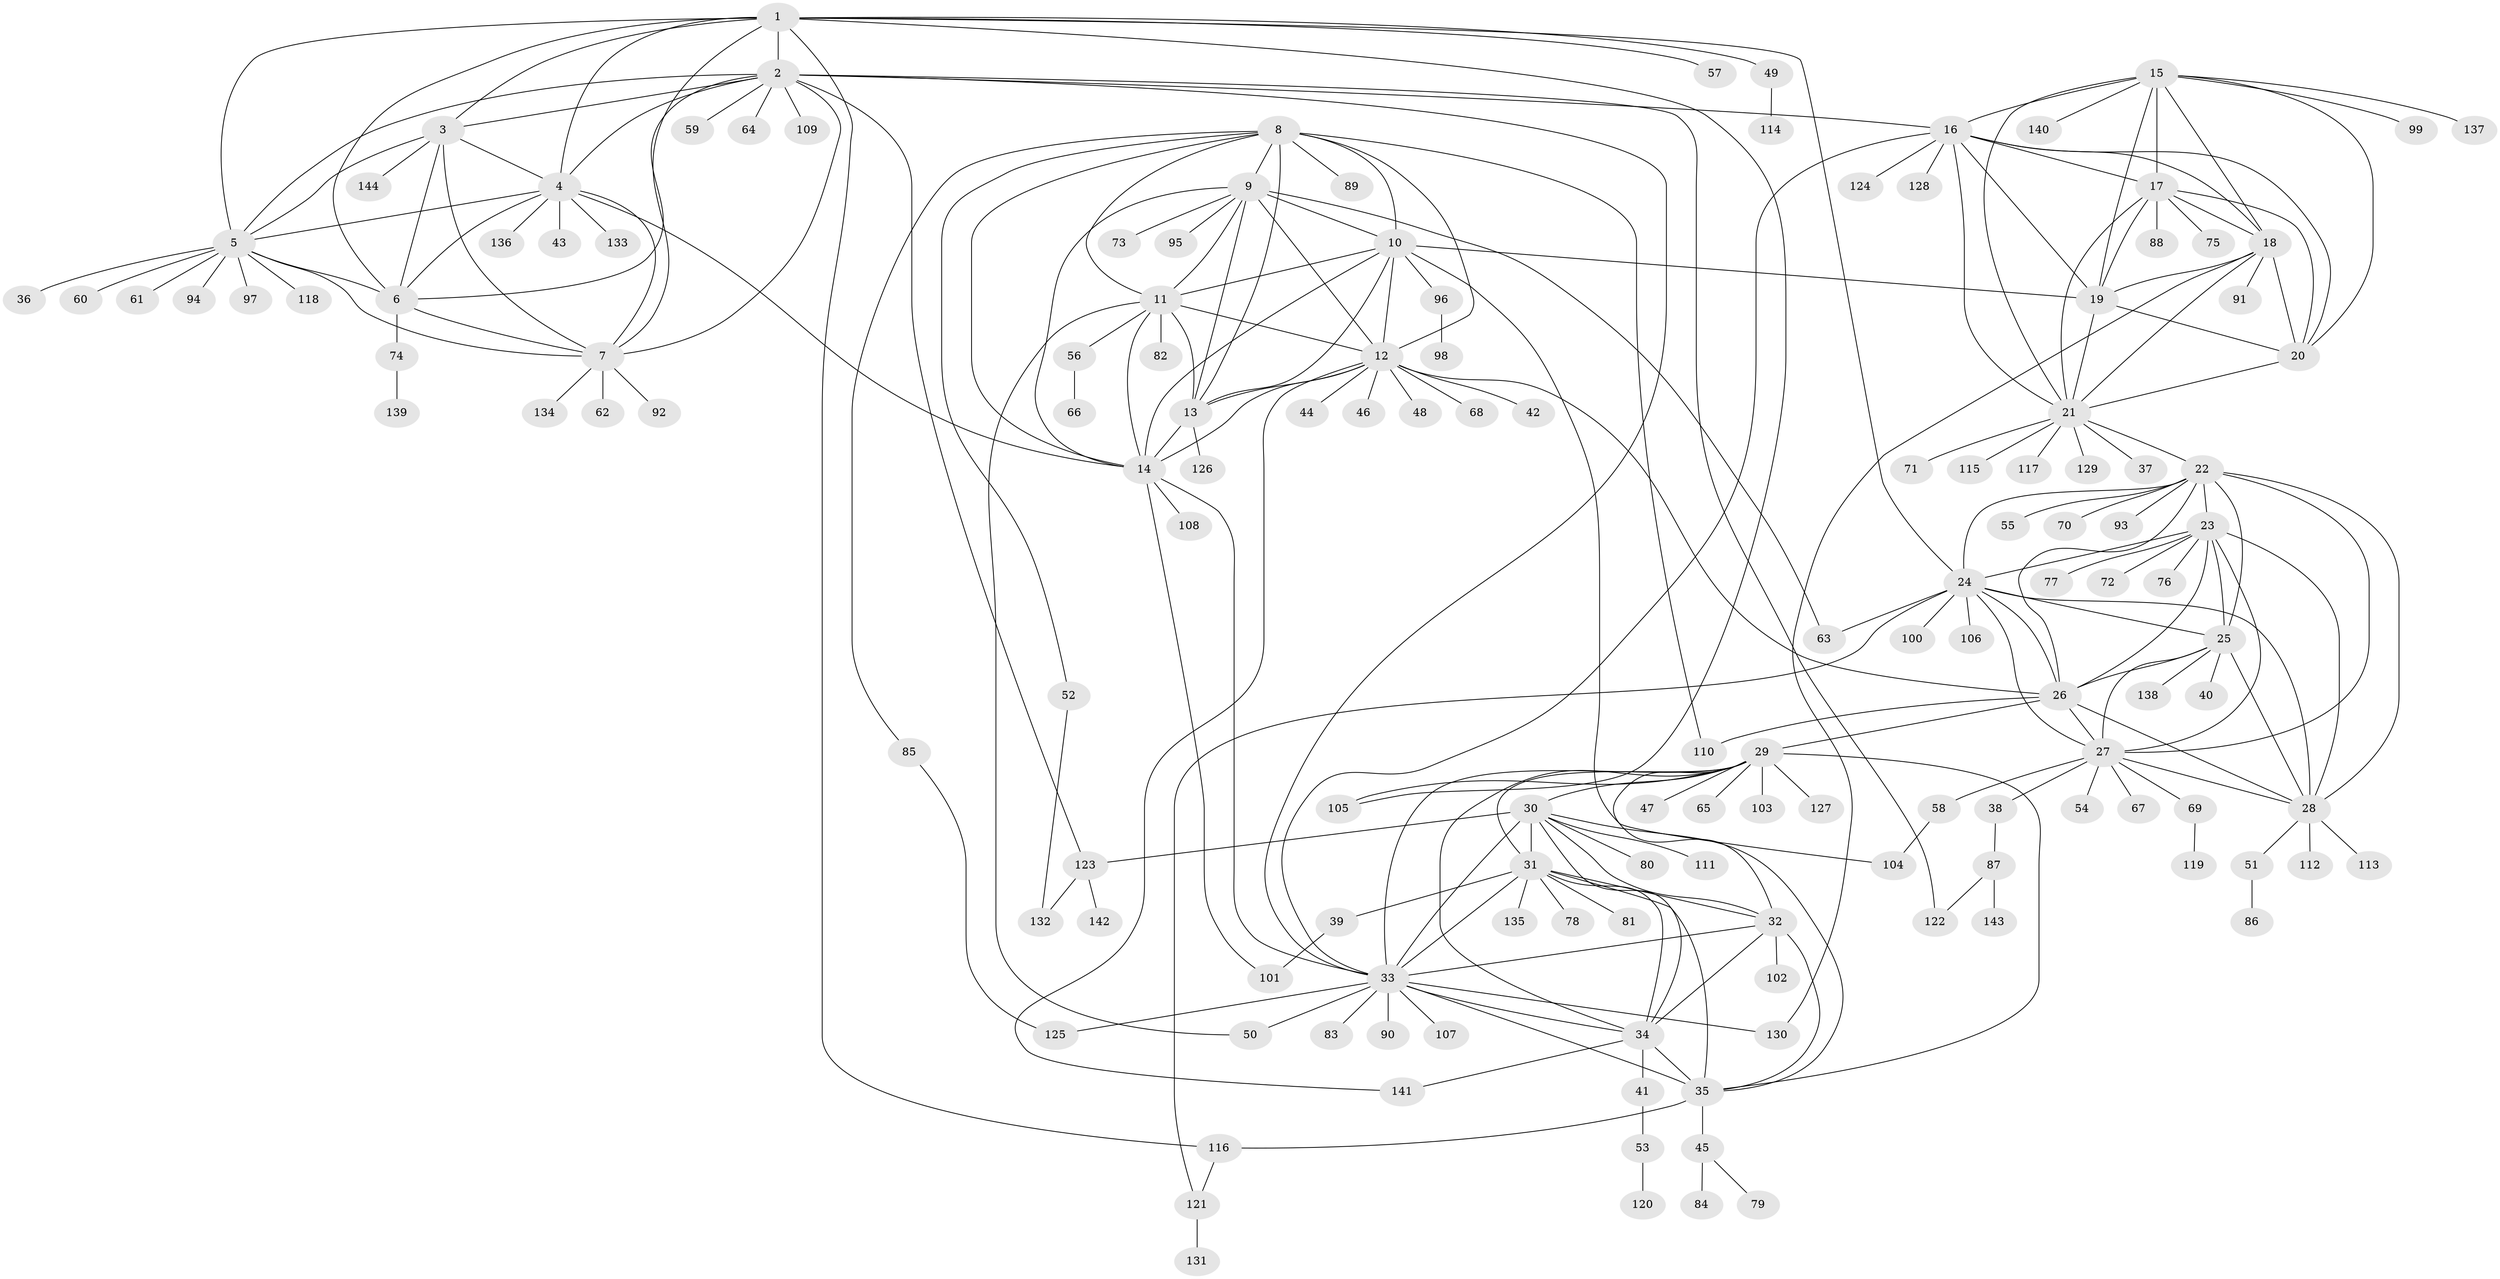 // coarse degree distribution, {1: 0.6527777777777778, 10: 0.013888888888888888, 7: 0.06944444444444445, 14: 0.027777777777777776, 2: 0.1111111111111111, 6: 0.041666666666666664, 8: 0.013888888888888888, 5: 0.013888888888888888, 4: 0.013888888888888888, 13: 0.027777777777777776, 3: 0.013888888888888888}
// Generated by graph-tools (version 1.1) at 2025/45/03/06/25 01:45:10]
// undirected, 144 vertices, 238 edges
graph export_dot {
graph [start="1"]
  node [color=gray90,style=filled];
  1;
  2;
  3;
  4;
  5;
  6;
  7;
  8;
  9;
  10;
  11;
  12;
  13;
  14;
  15;
  16;
  17;
  18;
  19;
  20;
  21;
  22;
  23;
  24;
  25;
  26;
  27;
  28;
  29;
  30;
  31;
  32;
  33;
  34;
  35;
  36;
  37;
  38;
  39;
  40;
  41;
  42;
  43;
  44;
  45;
  46;
  47;
  48;
  49;
  50;
  51;
  52;
  53;
  54;
  55;
  56;
  57;
  58;
  59;
  60;
  61;
  62;
  63;
  64;
  65;
  66;
  67;
  68;
  69;
  70;
  71;
  72;
  73;
  74;
  75;
  76;
  77;
  78;
  79;
  80;
  81;
  82;
  83;
  84;
  85;
  86;
  87;
  88;
  89;
  90;
  91;
  92;
  93;
  94;
  95;
  96;
  97;
  98;
  99;
  100;
  101;
  102;
  103;
  104;
  105;
  106;
  107;
  108;
  109;
  110;
  111;
  112;
  113;
  114;
  115;
  116;
  117;
  118;
  119;
  120;
  121;
  122;
  123;
  124;
  125;
  126;
  127;
  128;
  129;
  130;
  131;
  132;
  133;
  134;
  135;
  136;
  137;
  138;
  139;
  140;
  141;
  142;
  143;
  144;
  1 -- 2;
  1 -- 3;
  1 -- 4;
  1 -- 5;
  1 -- 6;
  1 -- 7;
  1 -- 24;
  1 -- 49;
  1 -- 57;
  1 -- 105;
  1 -- 116;
  2 -- 3;
  2 -- 4;
  2 -- 5;
  2 -- 6;
  2 -- 7;
  2 -- 16;
  2 -- 33;
  2 -- 59;
  2 -- 64;
  2 -- 109;
  2 -- 122;
  2 -- 123;
  3 -- 4;
  3 -- 5;
  3 -- 6;
  3 -- 7;
  3 -- 144;
  4 -- 5;
  4 -- 6;
  4 -- 7;
  4 -- 14;
  4 -- 43;
  4 -- 133;
  4 -- 136;
  5 -- 6;
  5 -- 7;
  5 -- 36;
  5 -- 60;
  5 -- 61;
  5 -- 94;
  5 -- 97;
  5 -- 118;
  6 -- 7;
  6 -- 74;
  7 -- 62;
  7 -- 92;
  7 -- 134;
  8 -- 9;
  8 -- 10;
  8 -- 11;
  8 -- 12;
  8 -- 13;
  8 -- 14;
  8 -- 52;
  8 -- 85;
  8 -- 89;
  8 -- 110;
  9 -- 10;
  9 -- 11;
  9 -- 12;
  9 -- 13;
  9 -- 14;
  9 -- 63;
  9 -- 73;
  9 -- 95;
  10 -- 11;
  10 -- 12;
  10 -- 13;
  10 -- 14;
  10 -- 19;
  10 -- 96;
  10 -- 104;
  11 -- 12;
  11 -- 13;
  11 -- 14;
  11 -- 50;
  11 -- 56;
  11 -- 82;
  12 -- 13;
  12 -- 14;
  12 -- 26;
  12 -- 42;
  12 -- 44;
  12 -- 46;
  12 -- 48;
  12 -- 68;
  12 -- 141;
  13 -- 14;
  13 -- 126;
  14 -- 33;
  14 -- 101;
  14 -- 108;
  15 -- 16;
  15 -- 17;
  15 -- 18;
  15 -- 19;
  15 -- 20;
  15 -- 21;
  15 -- 99;
  15 -- 137;
  15 -- 140;
  16 -- 17;
  16 -- 18;
  16 -- 19;
  16 -- 20;
  16 -- 21;
  16 -- 33;
  16 -- 124;
  16 -- 128;
  17 -- 18;
  17 -- 19;
  17 -- 20;
  17 -- 21;
  17 -- 75;
  17 -- 88;
  18 -- 19;
  18 -- 20;
  18 -- 21;
  18 -- 91;
  18 -- 130;
  19 -- 20;
  19 -- 21;
  20 -- 21;
  21 -- 22;
  21 -- 37;
  21 -- 71;
  21 -- 115;
  21 -- 117;
  21 -- 129;
  22 -- 23;
  22 -- 24;
  22 -- 25;
  22 -- 26;
  22 -- 27;
  22 -- 28;
  22 -- 55;
  22 -- 70;
  22 -- 93;
  23 -- 24;
  23 -- 25;
  23 -- 26;
  23 -- 27;
  23 -- 28;
  23 -- 72;
  23 -- 76;
  23 -- 77;
  24 -- 25;
  24 -- 26;
  24 -- 27;
  24 -- 28;
  24 -- 63;
  24 -- 100;
  24 -- 106;
  24 -- 121;
  25 -- 26;
  25 -- 27;
  25 -- 28;
  25 -- 40;
  25 -- 138;
  26 -- 27;
  26 -- 28;
  26 -- 29;
  26 -- 110;
  27 -- 28;
  27 -- 38;
  27 -- 54;
  27 -- 58;
  27 -- 67;
  27 -- 69;
  28 -- 51;
  28 -- 112;
  28 -- 113;
  29 -- 30;
  29 -- 31;
  29 -- 32;
  29 -- 33;
  29 -- 34;
  29 -- 35;
  29 -- 47;
  29 -- 65;
  29 -- 103;
  29 -- 105;
  29 -- 127;
  30 -- 31;
  30 -- 32;
  30 -- 33;
  30 -- 34;
  30 -- 35;
  30 -- 80;
  30 -- 111;
  30 -- 123;
  31 -- 32;
  31 -- 33;
  31 -- 34;
  31 -- 35;
  31 -- 39;
  31 -- 78;
  31 -- 81;
  31 -- 135;
  32 -- 33;
  32 -- 34;
  32 -- 35;
  32 -- 102;
  33 -- 34;
  33 -- 35;
  33 -- 50;
  33 -- 83;
  33 -- 90;
  33 -- 107;
  33 -- 125;
  33 -- 130;
  34 -- 35;
  34 -- 41;
  34 -- 141;
  35 -- 45;
  35 -- 116;
  38 -- 87;
  39 -- 101;
  41 -- 53;
  45 -- 79;
  45 -- 84;
  49 -- 114;
  51 -- 86;
  52 -- 132;
  53 -- 120;
  56 -- 66;
  58 -- 104;
  69 -- 119;
  74 -- 139;
  85 -- 125;
  87 -- 122;
  87 -- 143;
  96 -- 98;
  116 -- 121;
  121 -- 131;
  123 -- 132;
  123 -- 142;
}
